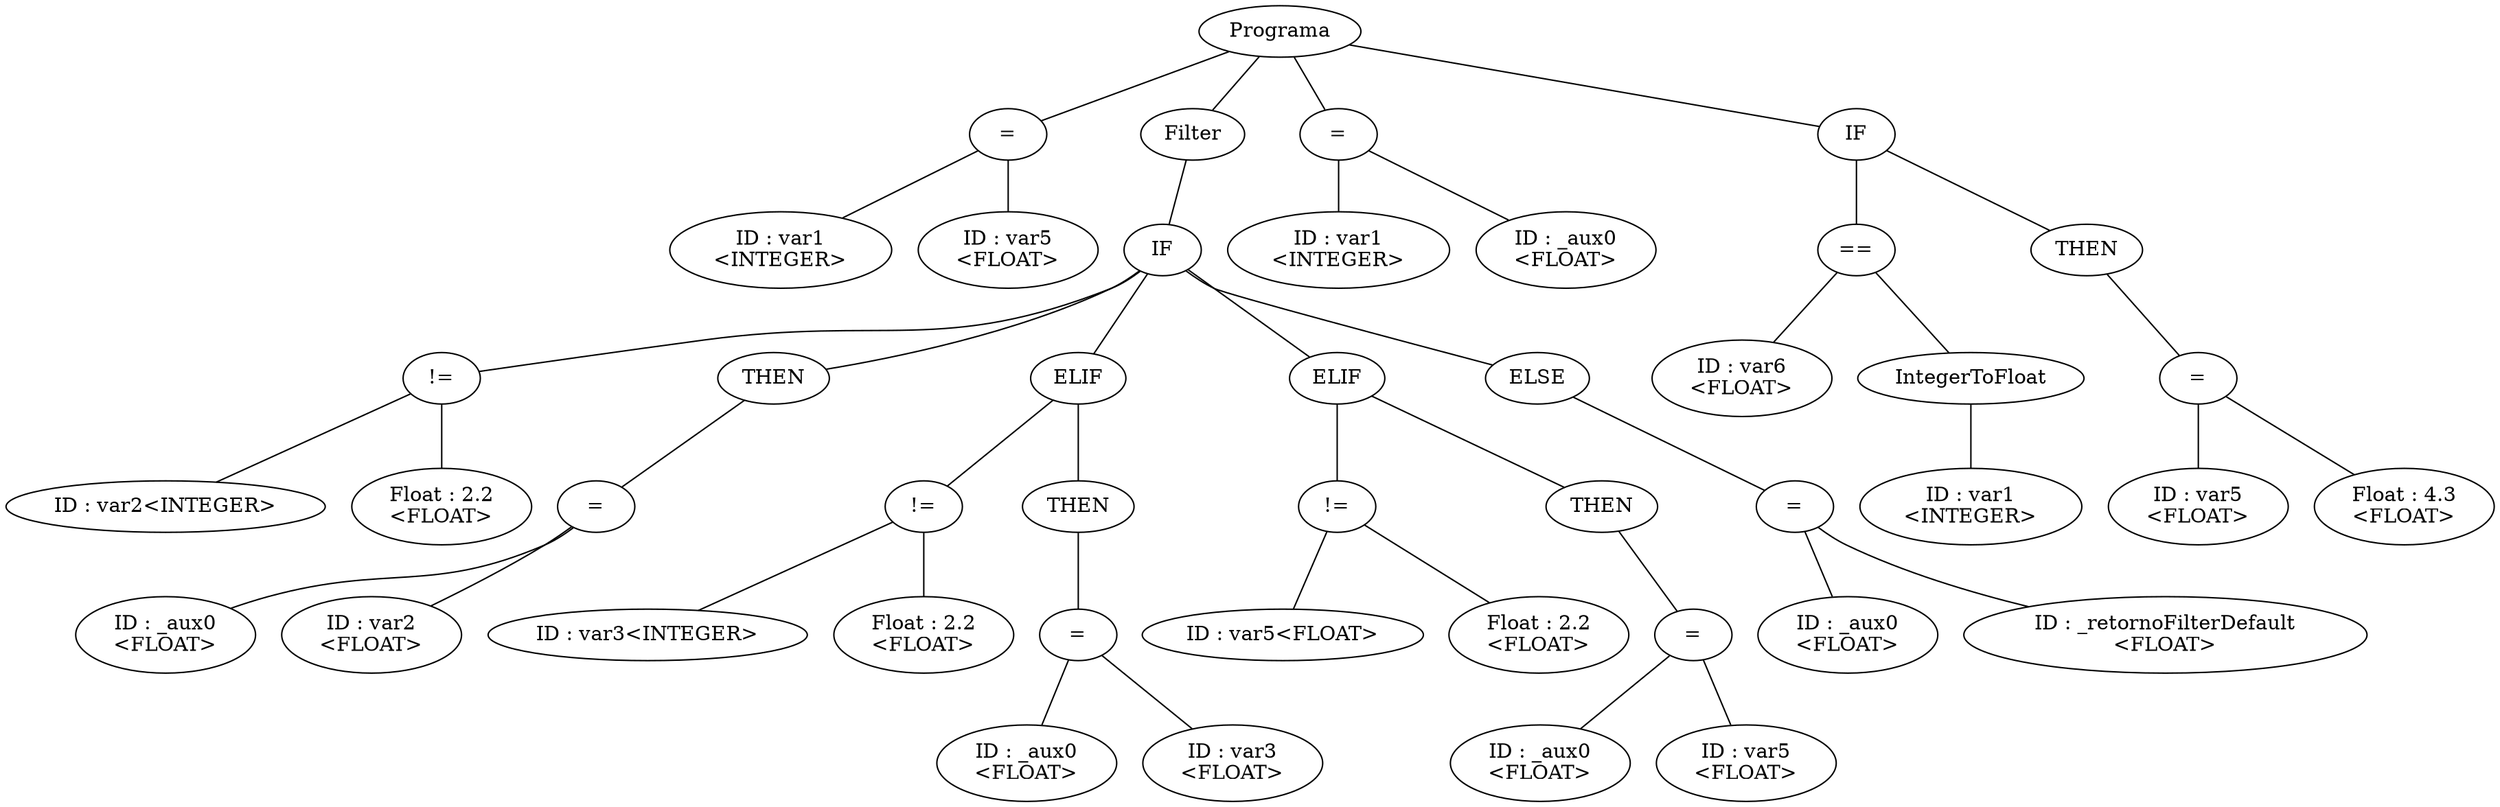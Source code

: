 graph G {nodo_1964194068[label="Programa"]
nodo_109623498[label="="]
nodo_1964194068--nodo_109623498
nodo_1881682100[label="ID : var1\n<INTEGER>"]
nodo_109623498--nodo_1881682100
nodo_1761928151[label="ID : var5\n<FLOAT>"]
nodo_109623498--nodo_1761928151
nodo_95661178[label="Filter"]
nodo_1964194068--nodo_95661178
nodo_1178471150[label="IF"]
nodo_95661178--nodo_1178471150
nodo_2007117581[label="!="]
nodo_1178471150--nodo_2007117581
nodo_972451957[label="ID : var2<INTEGER>"]
nodo_2007117581--nodo_972451957
nodo_566152013[label="Float : 2.2\n<FLOAT>"]
nodo_2007117581--nodo_566152013
nodo_1178471150--nodo_448321618
nodo_448321618[label="THEN"]
nodo_400678126[label="="]
nodo_448321618--nodo_400678126
nodo_1910326104[label="ID : _aux0\n<FLOAT>"]
nodo_400678126--nodo_1910326104
nodo_2074276046[label="ID : var2\n<FLOAT>"]
nodo_400678126--nodo_2074276046
nodo_747743316[label="ELIF"]
nodo_1178471150--nodo_747743316
nodo_898500484[label="!="]
nodo_747743316--nodo_898500484
nodo_777143790[label="ID : var3<INTEGER>"]
nodo_898500484--nodo_777143790
nodo_1117447274[label="Float : 2.2\n<FLOAT>"]
nodo_898500484--nodo_1117447274
nodo_747743316--nodo_98517171
nodo_98517171[label="THEN"]
nodo_1676158821[label="="]
nodo_98517171--nodo_1676158821
nodo_639614651[label="ID : _aux0\n<FLOAT>"]
nodo_1676158821--nodo_639614651
nodo_450818723[label="ID : var3\n<FLOAT>"]
nodo_1676158821--nodo_450818723
nodo_259189798[label="ELIF"]
nodo_1178471150--nodo_259189798
nodo_763568546[label="!="]
nodo_259189798--nodo_763568546
nodo_1991424207[label="ID : var5<FLOAT>"]
nodo_763568546--nodo_1991424207
nodo_462690128[label="Float : 2.2\n<FLOAT>"]
nodo_763568546--nodo_462690128
nodo_259189798--nodo_232128935
nodo_232128935[label="THEN"]
nodo_60808152[label="="]
nodo_232128935--nodo_60808152
nodo_933585976[label="ID : _aux0\n<FLOAT>"]
nodo_60808152--nodo_933585976
nodo_1412613827[label="ID : var5\n<FLOAT>"]
nodo_60808152--nodo_1412613827
nodo_1178471150--nodo_328007723
nodo_328007723[label="ELSE"]
nodo_1873245570[label="="]
nodo_328007723--nodo_1873245570
nodo_303772341[label="ID : _aux0\n<FLOAT>"]
nodo_1873245570--nodo_303772341
nodo_235081834[label="ID : _retornoFilterDefault\n<FLOAT>"]
nodo_1873245570--nodo_235081834
nodo_1288035255[label="="]
nodo_1964194068--nodo_1288035255
nodo_404405448[label="ID : var1\n<INTEGER>"]
nodo_1288035255--nodo_404405448
nodo_1398782948[label="ID : _aux0\n<FLOAT>"]
nodo_1288035255--nodo_1398782948
nodo_1162441125[label="IF"]
nodo_1964194068--nodo_1162441125
nodo_657658584[label="=="]
nodo_1162441125--nodo_657658584
nodo_1786906122[label="ID : var6\n<FLOAT>"]
nodo_657658584--nodo_1786906122
nodo_1152122917[label="IntegerToFloat"]
nodo_657658584--nodo_1152122917
nodo_1256625484[label="ID : var1\n<INTEGER>"]
nodo_1152122917--nodo_1256625484
nodo_1162441125--nodo_842917201
nodo_842917201[label="THEN"]
nodo_1971125018[label="="]
nodo_842917201--nodo_1971125018
nodo_255066601[label="ID : var5\n<FLOAT>"]
nodo_1971125018--nodo_255066601
nodo_733840642[label="Float : 4.3\n<FLOAT>"]
nodo_1971125018--nodo_733840642
}

